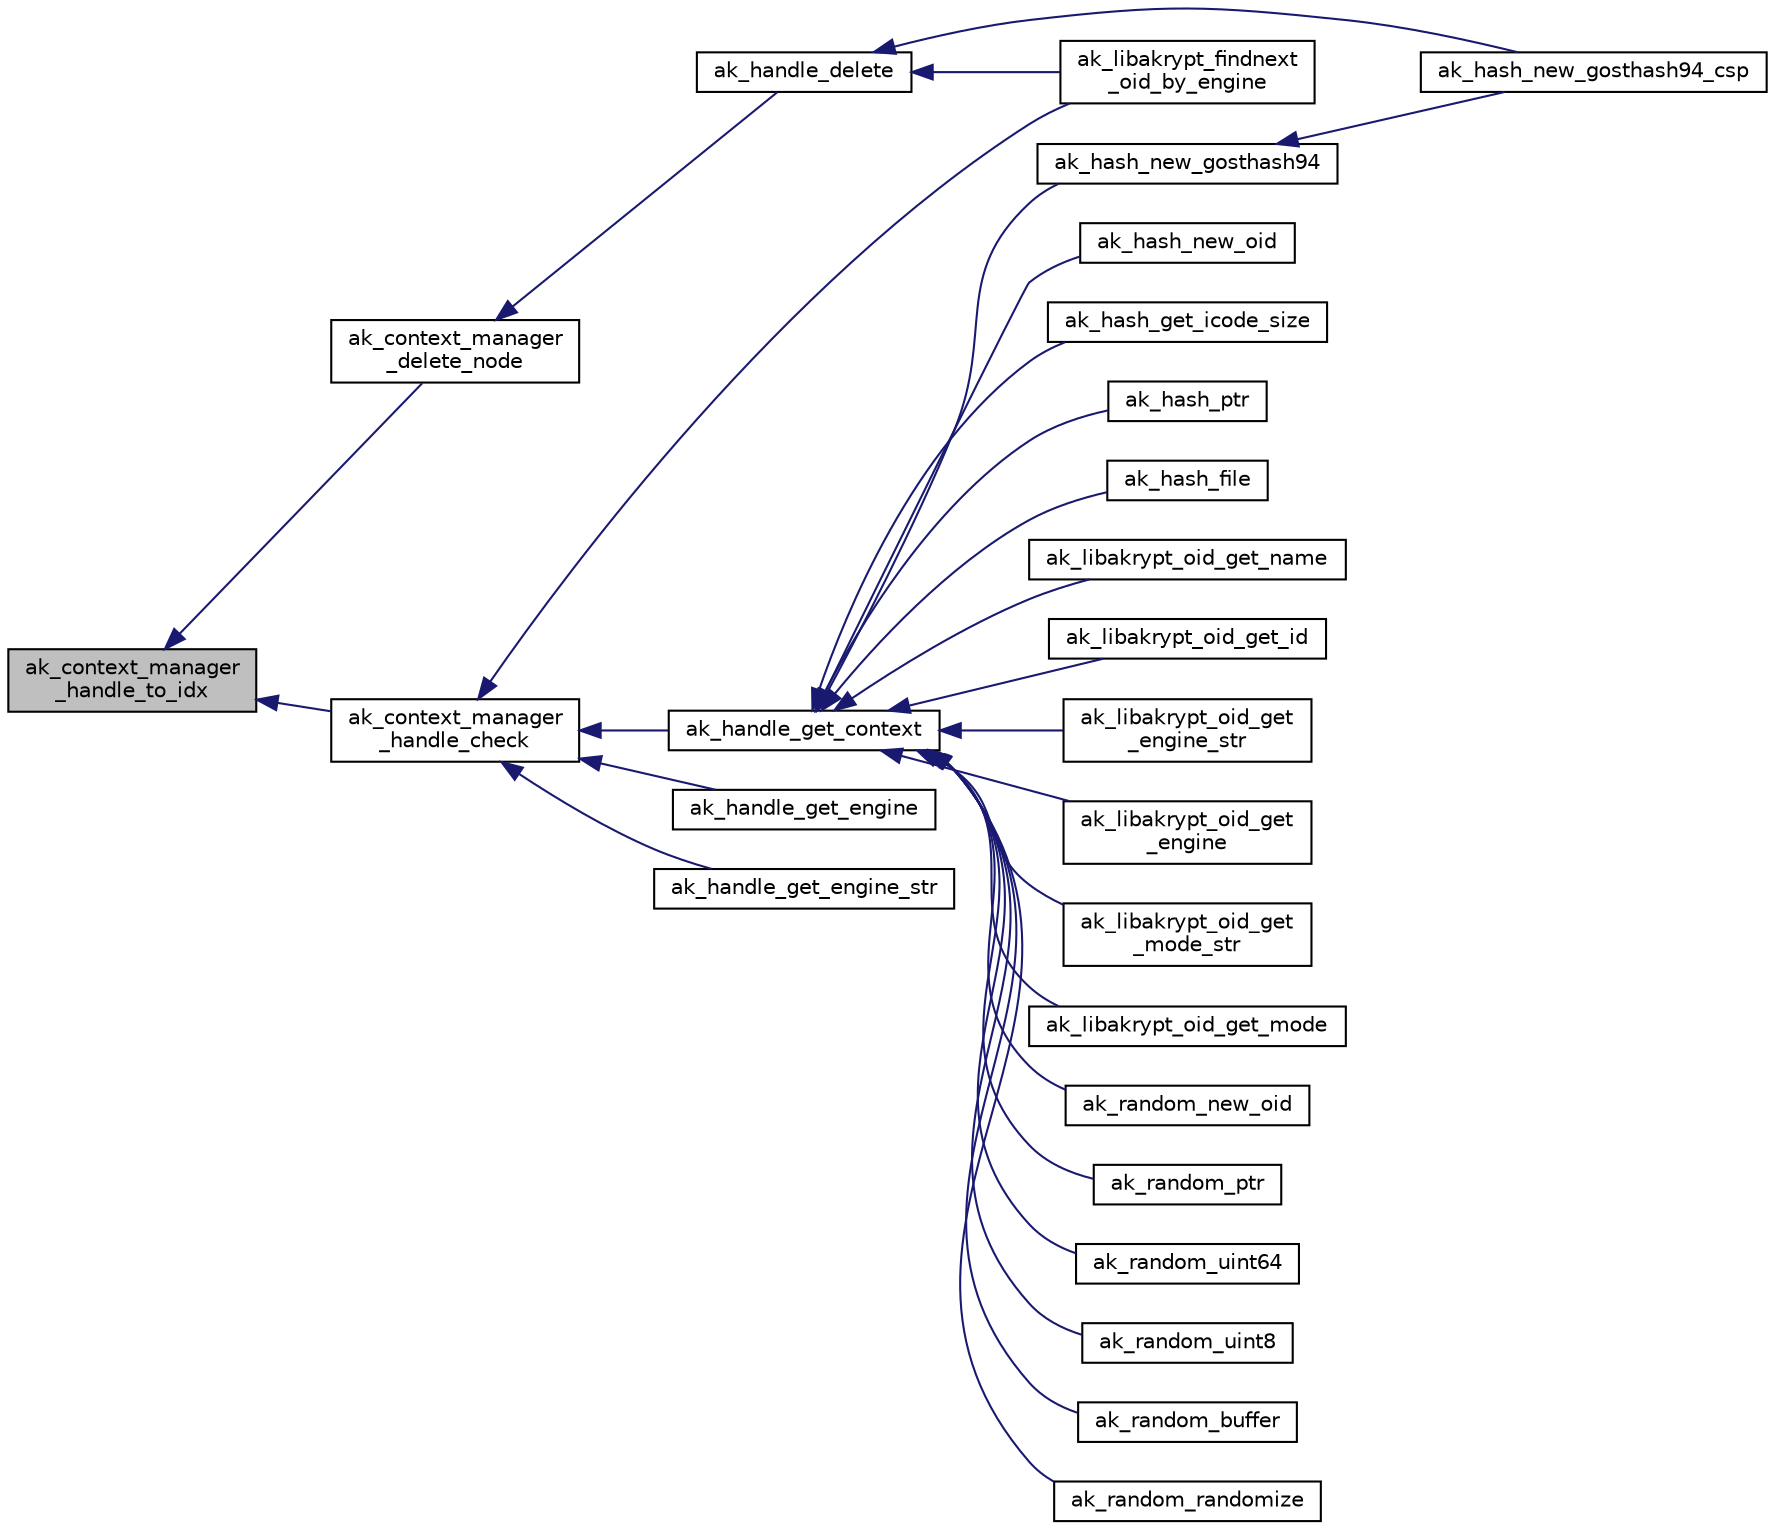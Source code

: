digraph "ak_context_manager_handle_to_idx"
{
  edge [fontname="Helvetica",fontsize="10",labelfontname="Helvetica",labelfontsize="10"];
  node [fontname="Helvetica",fontsize="10",shape=record];
  rankdir="LR";
  Node1 [label="ak_context_manager\l_handle_to_idx",height=0.2,width=0.4,color="black", fillcolor="grey75", style="filled", fontcolor="black"];
  Node1 -> Node2 [dir="back",color="midnightblue",fontsize="10",style="solid",fontname="Helvetica"];
  Node2 [label="ak_context_manager\l_delete_node",height=0.2,width=0.4,color="black", fillcolor="white", style="filled",URL="$ak__context__manager_8h.html#a1002e7ad1a90f3464529a5aae6c69951",tooltip="Удаление контекста из структуры управления контекстами. "];
  Node2 -> Node3 [dir="back",color="midnightblue",fontsize="10",style="solid",fontname="Helvetica"];
  Node3 [label="ak_handle_delete",height=0.2,width=0.4,color="black", fillcolor="white", style="filled",URL="$libakrypt_8h.html#ae505271ab8d5f8c3d1e847be903c70d9",tooltip="Удаление дескриптора объекта. "];
  Node3 -> Node4 [dir="back",color="midnightblue",fontsize="10",style="solid",fontname="Helvetica"];
  Node4 [label="ak_hash_new_gosthash94_csp",height=0.2,width=0.4,color="black", fillcolor="white", style="filled",URL="$libakrypt_8h.html#ae57de30d80d6a08d239c23d437031e32",tooltip="Создание дескриптора функции хеширования ГОСТ Р 34.11-94 с таблицами замен из CSP. "];
  Node3 -> Node5 [dir="back",color="midnightblue",fontsize="10",style="solid",fontname="Helvetica"];
  Node5 [label="ak_libakrypt_findnext\l_oid_by_engine",height=0.2,width=0.4,color="black", fillcolor="white", style="filled",URL="$libakrypt_8h.html#a8b234dc1bf74ea9f0c98c19989b55e80",tooltip="Продолжение поиска OID по типу криптографического механизма. "];
  Node1 -> Node6 [dir="back",color="midnightblue",fontsize="10",style="solid",fontname="Helvetica"];
  Node6 [label="ak_context_manager\l_handle_check",height=0.2,width=0.4,color="black", fillcolor="white", style="filled",URL="$ak__context__manager_8h.html#a07ecefd7ee2b34201e63be860c86dd59",tooltip="Проверка корректности дескриптора контекста. "];
  Node6 -> Node7 [dir="back",color="midnightblue",fontsize="10",style="solid",fontname="Helvetica"];
  Node7 [label="ak_handle_get_context",height=0.2,width=0.4,color="black", fillcolor="white", style="filled",URL="$ak__context__manager_8h.html#a0cfa67ca4631353b656068fd02790e16",tooltip="Получение контекста по заданному дескриптору и типу контекста. "];
  Node7 -> Node8 [dir="back",color="midnightblue",fontsize="10",style="solid",fontname="Helvetica"];
  Node8 [label="ak_hash_new_gosthash94",height=0.2,width=0.4,color="black", fillcolor="white", style="filled",URL="$libakrypt_8h.html#a9e050b9bdcf3fb28b7722b4509098f3f",tooltip="Создание дескриптора функции хеширования ГОСТ Р 34.11-94 с заданными таблицами замен. "];
  Node8 -> Node4 [dir="back",color="midnightblue",fontsize="10",style="solid",fontname="Helvetica"];
  Node7 -> Node9 [dir="back",color="midnightblue",fontsize="10",style="solid",fontname="Helvetica"];
  Node9 [label="ak_hash_new_oid",height=0.2,width=0.4,color="black", fillcolor="white", style="filled",URL="$libakrypt_8h.html#a91784c86b23cbe8aade153aef5641c8e",tooltip="Создание дескриптора функции хеширования по ее OID. "];
  Node7 -> Node10 [dir="back",color="midnightblue",fontsize="10",style="solid",fontname="Helvetica"];
  Node10 [label="ak_hash_get_icode_size",height=0.2,width=0.4,color="black", fillcolor="white", style="filled",URL="$libakrypt_8h.html#a43fea767ad0f9cb05e3da394cc8d5b25",tooltip="Получение длины хешкода для заданной функции хеширования (в байтах). "];
  Node7 -> Node11 [dir="back",color="midnightblue",fontsize="10",style="solid",fontname="Helvetica"];
  Node11 [label="ak_hash_ptr",height=0.2,width=0.4,color="black", fillcolor="white", style="filled",URL="$libakrypt_8h.html#a76952f17bfd5ebd2c8961dac01b1d4c2",tooltip="Хеширование заданной области памяти. "];
  Node7 -> Node12 [dir="back",color="midnightblue",fontsize="10",style="solid",fontname="Helvetica"];
  Node12 [label="ak_hash_file",height=0.2,width=0.4,color="black", fillcolor="white", style="filled",URL="$libakrypt_8h.html#a947f1032e81c23f725b96290154c093b",tooltip="Хеширование заданного файла. "];
  Node7 -> Node13 [dir="back",color="midnightblue",fontsize="10",style="solid",fontname="Helvetica"];
  Node13 [label="ak_libakrypt_oid_get_name",height=0.2,width=0.4,color="black", fillcolor="white", style="filled",URL="$libakrypt_8h.html#add5f2784120e8343177fc81f82c15c8a",tooltip="Получение читаемого имени OID. "];
  Node7 -> Node14 [dir="back",color="midnightblue",fontsize="10",style="solid",fontname="Helvetica"];
  Node14 [label="ak_libakrypt_oid_get_id",height=0.2,width=0.4,color="black", fillcolor="white", style="filled",URL="$libakrypt_8h.html#ac58813c4387dda635bd10ffaedf9550d",tooltip="Получение значения OID - последовательности чисел, разделенных точками. "];
  Node7 -> Node15 [dir="back",color="midnightblue",fontsize="10",style="solid",fontname="Helvetica"];
  Node15 [label="ak_libakrypt_oid_get\l_engine_str",height=0.2,width=0.4,color="black", fillcolor="white", style="filled",URL="$libakrypt_8h.html#a2507fd5ee164b32bf145ec451675edb8",tooltip="Получение словесного описания для типа криптографического механизма. "];
  Node7 -> Node16 [dir="back",color="midnightblue",fontsize="10",style="solid",fontname="Helvetica"];
  Node16 [label="ak_libakrypt_oid_get\l_engine",height=0.2,width=0.4,color="black", fillcolor="white", style="filled",URL="$libakrypt_8h.html#aa926a6f7e39dc39e711ca208ca13fde6",tooltip="Получение типа криптографического механизма. "];
  Node7 -> Node17 [dir="back",color="midnightblue",fontsize="10",style="solid",fontname="Helvetica"];
  Node17 [label="ak_libakrypt_oid_get\l_mode_str",height=0.2,width=0.4,color="black", fillcolor="white", style="filled",URL="$libakrypt_8h.html#a1a8c58ae300b617ab8b9706a18312839",tooltip="Получение словесного описания режима использования криптографического механизма. "];
  Node7 -> Node18 [dir="back",color="midnightblue",fontsize="10",style="solid",fontname="Helvetica"];
  Node18 [label="ak_libakrypt_oid_get_mode",height=0.2,width=0.4,color="black", fillcolor="white", style="filled",URL="$libakrypt_8h.html#a77fe4f6527e1224f7963a53d68eeee72",tooltip="Получение режима использования криптографического механизма. "];
  Node7 -> Node19 [dir="back",color="midnightblue",fontsize="10",style="solid",fontname="Helvetica"];
  Node19 [label="ak_random_new_oid",height=0.2,width=0.4,color="black", fillcolor="white", style="filled",URL="$libakrypt_8h.html#a183cd99424375cb3a91e98141615a64c",tooltip="Создание дескриптора генератора по его OID. "];
  Node7 -> Node20 [dir="back",color="midnightblue",fontsize="10",style="solid",fontname="Helvetica"];
  Node20 [label="ak_random_ptr",height=0.2,width=0.4,color="black", fillcolor="white", style="filled",URL="$libakrypt_8h.html#a6c661d1dbdb42f35dec211aec254a8d6",tooltip="Заполнение заданного массива случайными данными. "];
  Node7 -> Node21 [dir="back",color="midnightblue",fontsize="10",style="solid",fontname="Helvetica"];
  Node21 [label="ak_random_uint64",height=0.2,width=0.4,color="black", fillcolor="white", style="filled",URL="$libakrypt_8h.html#a3b31cc885c5ea339e6d8e83a18de9104",tooltip="Выработка одного псевдо-случайного слова размером 8 байт (64 бита). "];
  Node7 -> Node22 [dir="back",color="midnightblue",fontsize="10",style="solid",fontname="Helvetica"];
  Node22 [label="ak_random_uint8",height=0.2,width=0.4,color="black", fillcolor="white", style="filled",URL="$libakrypt_8h.html#a43123340eb8d94c54cd342e77de55bd2",tooltip="Выработка одного псевдо-случайного байта. "];
  Node7 -> Node23 [dir="back",color="midnightblue",fontsize="10",style="solid",fontname="Helvetica"];
  Node23 [label="ak_random_buffer",height=0.2,width=0.4,color="black", fillcolor="white", style="filled",URL="$libakrypt_8h.html#a86b88090a65c5f0ef2a95633856b6a62",tooltip="Создание буффера заданного размера со случайными данными. "];
  Node7 -> Node24 [dir="back",color="midnightblue",fontsize="10",style="solid",fontname="Helvetica"];
  Node24 [label="ak_random_randomize",height=0.2,width=0.4,color="black", fillcolor="white", style="filled",URL="$libakrypt_8h.html#ae8e23e0a591169bf48944cdac6cd6fd2",tooltip="Инициализация генератора данными, содержащимися в заданной области памяти. "];
  Node6 -> Node25 [dir="back",color="midnightblue",fontsize="10",style="solid",fontname="Helvetica"];
  Node25 [label="ak_handle_get_engine",height=0.2,width=0.4,color="black", fillcolor="white", style="filled",URL="$libakrypt_8h.html#ab486d18826cdbe028fc6882c4ca98215",tooltip="Получение типа криптографического механизма для существующего дескриптора. "];
  Node6 -> Node26 [dir="back",color="midnightblue",fontsize="10",style="solid",fontname="Helvetica"];
  Node26 [label="ak_handle_get_engine_str",height=0.2,width=0.4,color="black", fillcolor="white", style="filled",URL="$libakrypt_8h.html#a3230c40f53f1e5e68060f2b449a1b692",tooltip="Получение символьного описания (null-строки) типа криптографического механизма. "];
  Node6 -> Node5 [dir="back",color="midnightblue",fontsize="10",style="solid",fontname="Helvetica"];
}
